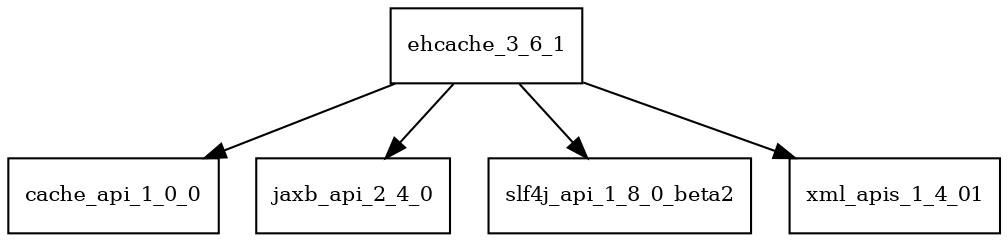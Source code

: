 digraph ehcache_3_6_1_dependencies {
  node [shape = box, fontsize=10.0];
  ehcache_3_6_1 -> cache_api_1_0_0;
  ehcache_3_6_1 -> jaxb_api_2_4_0;
  ehcache_3_6_1 -> slf4j_api_1_8_0_beta2;
  ehcache_3_6_1 -> xml_apis_1_4_01;
}
